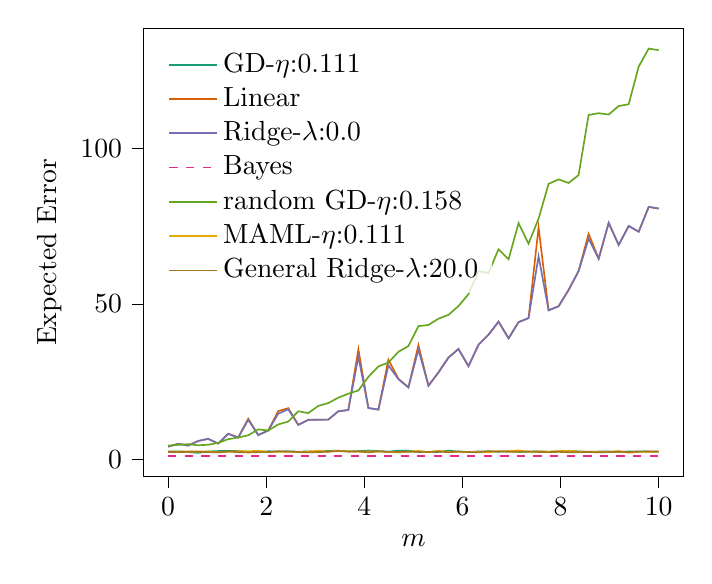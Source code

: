 % This file was created with tikzplotlib v0.10.1.
\begin{tikzpicture}

\definecolor{chocolate217952}{RGB}{217,95,2}
\definecolor{darkcyan27158119}{RGB}{27,158,119}
\definecolor{darkgoldenrod16611829}{RGB}{166,118,29}
\definecolor{darkgray176}{RGB}{176,176,176}
\definecolor{deeppink23141138}{RGB}{231,41,138}
\definecolor{lightslategray117112179}{RGB}{117,112,179}
\definecolor{olivedrab10216630}{RGB}{102,166,30}
\definecolor{orange2301712}{RGB}{230,171,2}

\begin{axis}[
legend cell align={left},
legend style={
  fill opacity=0.8,
  draw opacity=1,
  text opacity=1,
  at={(0.03,0.97)},
  anchor=north west,
  draw=none
},
tick align=outside,
tick pos=left,
x grid style={darkgray176},
xlabel={\(\displaystyle m\)},
xmin=-0.5, xmax=10.5,
xtick style={color=black},
y grid style={darkgray176},
ylabel={Expected Error},
ymin=-5.556, ymax=138.672,
ytick style={color=black}
]
\addplot [semithick, darkcyan27158119]
table {%
0 2.486
0.204 2.536
0.408 2.32
0.612 2.079
0.816 2.482
1.02 2.644
1.224 2.65
1.429 2.645
1.633 2.392
1.837 2.341
2.041 2.576
2.245 2.492
2.449 2.524
2.653 2.454
2.857 2.5
3.061 2.44
3.265 2.705
3.469 2.73
3.673 2.502
3.878 2.638
4.082 2.812
4.286 2.658
4.49 2.452
4.694 2.741
4.898 2.746
5.102 2.357
5.306 2.394
5.51 2.351
5.714 2.768
5.918 2.488
6.122 2.281
6.327 2.553
6.531 2.484
6.735 2.413
6.939 2.581
7.143 2.412
7.347 2.429
7.551 2.558
7.755 2.377
7.959 2.557
8.163 2.577
8.367 2.553
8.571 2.363
8.776 2.495
8.98 2.482
9.184 2.381
9.388 2.508
9.592 2.49
9.796 2.483
10 2.379
};
\addlegendentry{GD-$\eta$:0.111}
\addplot [semithick, chocolate217952]
table {%
0 4.063
0.204 4.972
0.408 4.426
0.612 5.884
0.816 6.591
1.02 5.07
1.224 8.227
1.429 7.031
1.633 13.054
1.837 7.778
2.041 9.278
2.245 15.501
2.449 16.442
2.653 11.082
2.857 12.691
3.061 12.747
3.265 12.761
3.469 15.443
3.673 15.863
3.878 35.351
4.082 16.495
4.286 15.988
4.49 32.03
4.694 25.864
4.898 23.137
5.102 36.728
5.306 23.674
5.51 27.93
5.714 32.761
5.918 35.486
6.122 29.952
6.327 36.839
6.531 40.069
6.735 44.276
6.939 38.907
7.143 44.148
7.347 45.417
7.551 74.601
7.755 47.923
7.959 49.258
8.163 54.47
8.367 60.589
8.571 72.539
8.776 64.513
8.98 76.065
9.184 68.952
9.388 75.061
9.592 73.221
9.796 81.187
10 80.671
};
\addlegendentry{Linear}
\addplot [semithick, lightslategray117112179]
table {%
0 4.06
0.204 4.955
0.408 4.424
0.612 5.867
0.816 6.57
1.02 5.065
1.224 8.18
1.429 7.022
1.633 12.692
1.837 7.77
2.041 9.258
2.245 14.665
2.449 16.088
2.653 11.076
2.857 12.655
3.061 12.729
3.265 12.754
3.469 15.424
3.673 15.857
3.878 32.957
4.082 16.486
4.286 15.982
4.49 30.204
4.694 25.766
4.898 23.131
5.102 35.303
5.306 23.668
5.51 27.926
5.714 32.661
5.918 35.467
6.122 29.941
6.327 36.835
6.531 40.058
6.735 44.27
6.939 38.901
7.143 44.108
7.347 45.412
7.551 65.358
7.755 47.912
7.959 49.185
8.163 54.461
8.367 60.513
8.571 70.982
8.776 64.509
8.98 76.037
9.184 68.94
9.388 75.044
9.592 73.213
9.796 81.184
10 80.659
};
\addlegendentry{Ridge-$\lambda$:0.0}
\addplot [semithick, deeppink23141138, dashed]
table {%
0 1.0
0.204 1.0
0.408 1.0
0.612 1.0
0.816 1.0
1.02 1.0
1.224 1.0
1.429 1.0
1.633 1.0
1.837 1.0
2.041 1.0
2.245 1.0
2.449 1.0
2.653 1.0
2.857 1.0
3.061 1.0
3.265 1.0
3.469 1.0
3.673 1.0
3.878 1.0
4.082 1.0
4.286 1.0
4.49 1.0
4.694 1.0
4.898 1.0
5.102 1.0
5.306 1.0
5.51 1.0
5.714 1.0
5.918 1.0
6.122 1.0
6.327 1.0
6.531 1.0
6.735 1.0
6.939 1.0
7.143 1.0
7.347 1.0
7.551 1.0
7.755 1.0
7.959 1.0
8.163 1.0
8.367 1.0
8.571 1.0
8.776 1.0
8.98 1.0
9.184 1.0
9.388 1.0
9.592 1.0
9.796 1.0
10 1.0
};
\addlegendentry{Bayes}
\addplot [semithick, olivedrab10216630]
table {%
0 4.404
0.204 4.631
0.408 4.856
0.612 4.505
0.816 4.681
1.02 5.283
1.224 6.473
1.429 6.985
1.633 7.718
1.837 9.621
2.041 9.259
2.245 11.21
2.449 12.136
2.653 15.447
2.857 14.854
3.061 17.173
3.265 18.085
3.469 19.817
3.673 21.096
3.878 22.14
4.082 26.509
4.286 29.872
4.49 31.12
4.694 34.566
4.898 36.439
5.102 42.833
5.306 43.197
5.51 45.233
5.714 46.457
5.918 49.271
6.122 53.112
6.327 60.527
6.531 59.928
6.735 67.577
6.939 64.348
7.143 75.952
7.347 69.348
7.551 77.413
7.755 88.606
7.959 90.052
8.163 88.879
8.367 91.433
8.571 110.78
8.776 111.333
8.98 110.902
9.184 113.643
9.388 114.219
9.592 126.344
9.796 132.117
10 131.618
};
\addlegendentry{random GD-$\eta$:0.158}
\addplot [semithick, orange2301712]
table {%
0 2.448
0.204 2.461
0.408 2.526
0.612 2.49
0.816 2.548
1.02 2.232
1.224 2.394
1.429 2.604
1.633 2.572
1.837 2.729
2.041 2.346
2.245 2.417
2.449 2.419
2.653 2.301
2.857 2.484
3.061 2.723
3.265 2.413
3.469 2.77
3.673 2.524
3.878 2.516
4.082 2.475
4.286 2.512
4.49 2.355
4.694 2.187
4.898 2.47
5.102 2.667
5.306 2.321
5.51 2.708
5.714 2.351
5.918 2.403
6.122 2.335
6.327 2.404
6.531 2.206
6.735 2.634
6.939 2.589
7.143 2.864
7.347 2.394
7.551 2.559
7.755 2.453
7.959 2.624
8.163 2.726
8.367 2.453
8.571 2.425
8.776 2.371
8.98 2.367
9.184 2.656
9.388 2.107
9.592 2.413
9.796 2.356
10 2.469
};
\addlegendentry{MAML-$\eta$:0.111}
\addplot [semithick, darkgoldenrod16611829]
table {%
0 2.328
0.204 2.308
0.408 2.394
0.612 2.445
0.816 2.308
1.02 2.233
1.224 2.523
1.429 2.282
1.633 2.192
1.837 2.298
2.041 2.302
2.245 2.564
2.449 2.51
2.653 2.307
2.857 2.222
3.061 2.316
3.265 2.438
3.469 2.645
3.673 2.504
3.878 2.492
4.082 2.247
4.286 2.542
4.49 2.391
4.694 2.36
4.898 2.437
5.102 2.436
5.306 2.342
5.51 2.502
5.714 2.269
5.918 2.486
6.122 2.337
6.327 2.245
6.531 2.607
6.735 2.493
6.939 2.431
7.143 2.417
7.347 2.502
7.551 2.354
7.755 2.29
7.959 2.386
8.163 2.249
8.367 2.282
8.571 2.353
8.776 2.233
8.98 2.314
9.184 2.407
9.388 2.304
9.592 2.45
9.796 2.504
10 2.557
};
\addlegendentry{General Ridge-$\lambda$:20.0}
\end{axis}

\end{tikzpicture}
